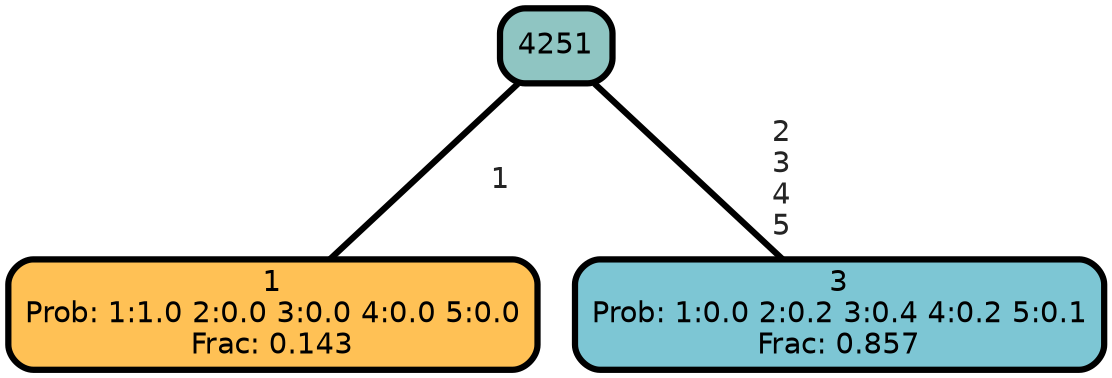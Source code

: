 graph Tree {
node [shape=box, style="filled, rounded",color="black",penwidth="3",fontcolor="black",                 fontname=helvetica] ;
graph [ranksep="0 equally", splines=straight,                 bgcolor=transparent, dpi=200] ;
edge [fontname=helvetica, fontweight=bold,fontcolor=grey14,color=black] ;
0 [label="1
Prob: 1:1.0 2:0.0 3:0.0 4:0.0 5:0.0
Frac: 0.143", fillcolor="#ffc155"] ;
1 [label="4251", fillcolor="#8fc5c2"] ;
2 [label="3
Prob: 1:0.0 2:0.2 3:0.4 4:0.2 5:0.1
Frac: 0.857", fillcolor="#7dc6d4"] ;
1 -- 0 [label=" 1",penwidth=3] ;
1 -- 2 [label=" 2\n 3\n 4\n 5",penwidth=3] ;
{rank = same;}}